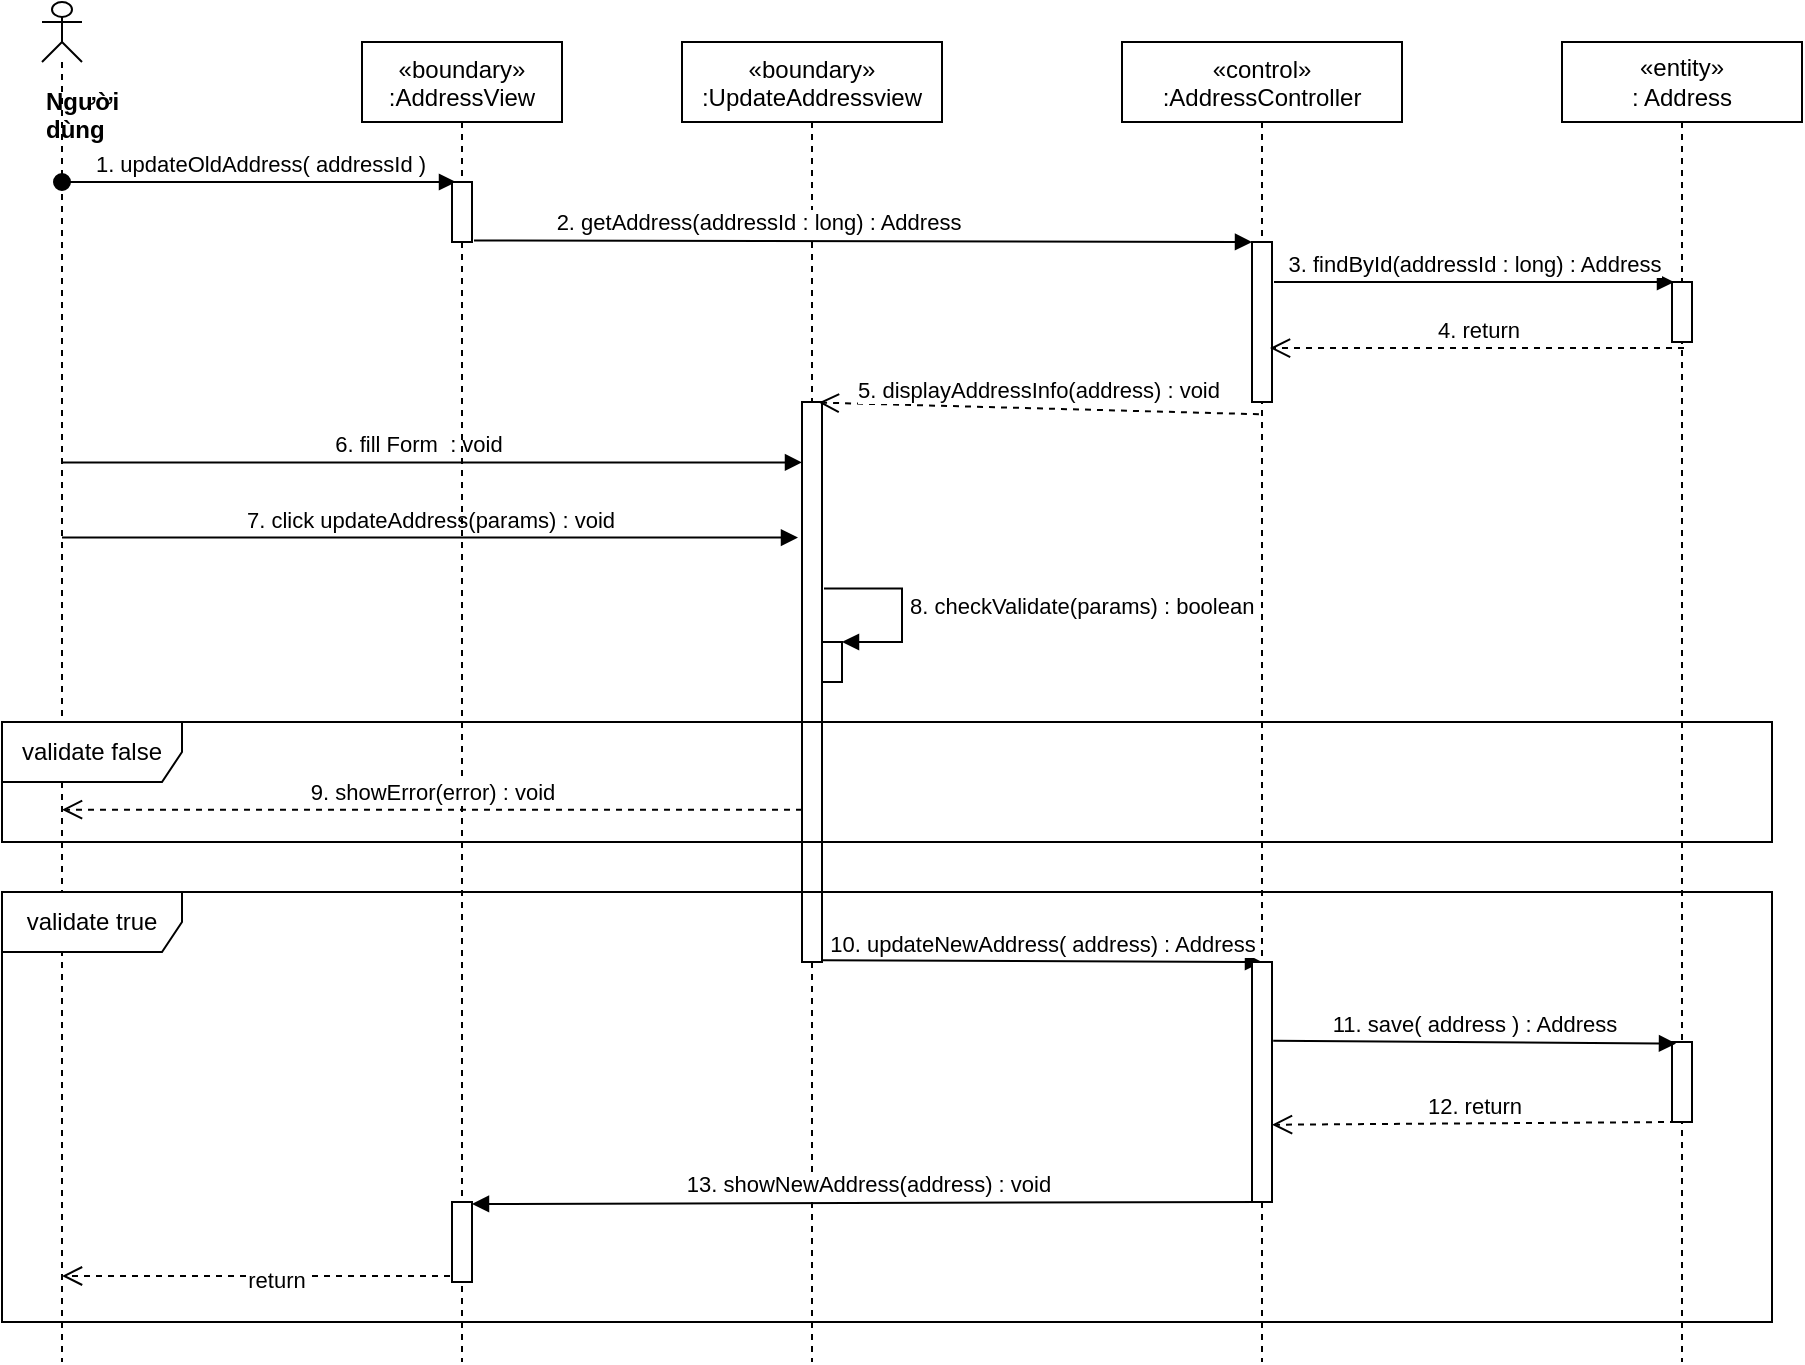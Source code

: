 <mxfile version="14.7.6" type="device"><diagram id="kgpKYQtTHZ0yAKxKKP6v" name="Page-1"><mxGraphModel dx="1888" dy="521" grid="1" gridSize="10" guides="1" tooltips="1" connect="1" arrows="1" fold="1" page="1" pageScale="1" pageWidth="850" pageHeight="1100" math="0" shadow="0"><root><mxCell id="0"/><mxCell id="1" parent="0"/><mxCell id="0-JiXTUDrd28F5XbbV1z-33" value="«boundary»&#10;:UpdateAddressview" style="shape=umlLifeline;perimeter=lifelinePerimeter;container=1;collapsible=0;recursiveResize=0;rounded=0;shadow=0;strokeWidth=1;" parent="1" vertex="1"><mxGeometry x="330" y="60" width="130" height="660" as="geometry"/></mxCell><mxCell id="0-JiXTUDrd28F5XbbV1z-34" value="" style="html=1;points=[];perimeter=orthogonalPerimeter;" parent="0-JiXTUDrd28F5XbbV1z-33" vertex="1"><mxGeometry x="60" y="180" width="10" height="280" as="geometry"/></mxCell><mxCell id="0-JiXTUDrd28F5XbbV1z-35" value="«control»&#10;:AddressController" style="shape=umlLifeline;perimeter=lifelinePerimeter;container=1;collapsible=0;recursiveResize=0;rounded=0;shadow=0;strokeWidth=1;size=40;" parent="1" vertex="1"><mxGeometry x="550" y="60" width="140" height="660" as="geometry"/></mxCell><mxCell id="0-JiXTUDrd28F5XbbV1z-36" value="&lt;div&gt;&lt;b&gt;Người dùng&lt;/b&gt;&lt;/div&gt;" style="shape=umlLifeline;participant=umlActor;perimeter=lifelinePerimeter;whiteSpace=wrap;html=1;container=1;collapsible=0;recursiveResize=0;verticalAlign=top;spacingTop=36;outlineConnect=0;align=left;size=30;" parent="1" vertex="1"><mxGeometry x="10" y="40" width="20" height="680" as="geometry"/></mxCell><mxCell id="0-JiXTUDrd28F5XbbV1z-37" value="1. updateOldAddress( addressId )" style="html=1;verticalAlign=bottom;startArrow=oval;startFill=1;endArrow=block;startSize=8;entryX=0.2;entryY=0;entryDx=0;entryDy=0;entryPerimeter=0;" parent="1" source="0-JiXTUDrd28F5XbbV1z-36" target="0-JiXTUDrd28F5XbbV1z-46" edge="1"><mxGeometry width="60" relative="1" as="geometry"><mxPoint x="390" y="220" as="sourcePoint"/><mxPoint x="450" y="220" as="targetPoint"/></mxGeometry></mxCell><mxCell id="0-JiXTUDrd28F5XbbV1z-38" value="6. fill Form&amp;nbsp; : void" style="html=1;verticalAlign=bottom;endArrow=block;entryX=0;entryY=0.108;entryDx=0;entryDy=0;entryPerimeter=0;" parent="1" source="0-JiXTUDrd28F5XbbV1z-36" target="0-JiXTUDrd28F5XbbV1z-34" edge="1"><mxGeometry x="-0.037" width="80" relative="1" as="geometry"><mxPoint x="380" y="220" as="sourcePoint"/><mxPoint x="310" y="211" as="targetPoint"/><mxPoint as="offset"/></mxGeometry></mxCell><mxCell id="0-JiXTUDrd28F5XbbV1z-39" value="7. click updateAddress(params) : void" style="html=1;verticalAlign=bottom;endArrow=block;entryX=-0.2;entryY=0.242;entryDx=0;entryDy=0;entryPerimeter=0;" parent="1" source="0-JiXTUDrd28F5XbbV1z-36" target="0-JiXTUDrd28F5XbbV1z-34" edge="1"><mxGeometry width="80" relative="1" as="geometry"><mxPoint x="380" y="320" as="sourcePoint"/><mxPoint x="388" y="350" as="targetPoint"/></mxGeometry></mxCell><mxCell id="0-JiXTUDrd28F5XbbV1z-40" value="10. updateNewAddress( address) : Address" style="html=1;verticalAlign=bottom;endArrow=block;entryX=0.5;entryY=0;entryDx=0;entryDy=0;entryPerimeter=0;startArrow=none;exitX=1;exitY=0.997;exitDx=0;exitDy=0;exitPerimeter=0;" parent="1" source="0-JiXTUDrd28F5XbbV1z-34" target="0-JiXTUDrd28F5XbbV1z-54" edge="1"><mxGeometry width="80" relative="1" as="geometry"><mxPoint x="470" y="480" as="sourcePoint"/><mxPoint x="460" y="320" as="targetPoint"/></mxGeometry></mxCell><mxCell id="0-JiXTUDrd28F5XbbV1z-41" value="&lt;span&gt;«entity»&lt;br&gt;&lt;/span&gt;: Address" style="shape=umlLifeline;perimeter=lifelinePerimeter;whiteSpace=wrap;html=1;container=1;collapsible=0;recursiveResize=0;outlineConnect=0;" parent="1" vertex="1"><mxGeometry x="770" y="60" width="120" height="660" as="geometry"/></mxCell><mxCell id="0-JiXTUDrd28F5XbbV1z-42" value="" style="points=[];perimeter=orthogonalPerimeter;rounded=0;shadow=0;strokeWidth=1;" parent="0-JiXTUDrd28F5XbbV1z-41" vertex="1"><mxGeometry x="55" y="500" width="10" height="40" as="geometry"/></mxCell><mxCell id="0-JiXTUDrd28F5XbbV1z-43" value="11. save( address ) : Address" style="html=1;verticalAlign=bottom;endArrow=block;exitX=1.06;exitY=0.328;exitDx=0;exitDy=0;exitPerimeter=0;entryX=0.2;entryY=0.02;entryDx=0;entryDy=0;entryPerimeter=0;" parent="1" source="0-JiXTUDrd28F5XbbV1z-54" target="0-JiXTUDrd28F5XbbV1z-42" edge="1"><mxGeometry width="80" relative="1" as="geometry"><mxPoint x="590" y="400" as="sourcePoint"/><mxPoint x="750" y="500" as="targetPoint"/></mxGeometry></mxCell><mxCell id="0-JiXTUDrd28F5XbbV1z-44" value="12. return" style="html=1;verticalAlign=bottom;endArrow=open;dashed=1;endSize=8;entryX=1;entryY=0.678;entryDx=0;entryDy=0;entryPerimeter=0;exitX=0.2;exitY=1;exitDx=0;exitDy=0;exitPerimeter=0;" parent="1" source="0-JiXTUDrd28F5XbbV1z-42" target="0-JiXTUDrd28F5XbbV1z-54" edge="1"><mxGeometry relative="1" as="geometry"><mxPoint x="810" y="541" as="sourcePoint"/><mxPoint x="640" y="540" as="targetPoint"/></mxGeometry></mxCell><mxCell id="0-JiXTUDrd28F5XbbV1z-45" value="«boundary»&#10;:AddressView" style="shape=umlLifeline;perimeter=lifelinePerimeter;container=1;collapsible=0;recursiveResize=0;rounded=0;shadow=0;strokeWidth=1;" parent="1" vertex="1"><mxGeometry x="170" y="60" width="100" height="660" as="geometry"/></mxCell><mxCell id="0-JiXTUDrd28F5XbbV1z-46" value="" style="points=[];perimeter=orthogonalPerimeter;rounded=0;shadow=0;strokeWidth=1;" parent="0-JiXTUDrd28F5XbbV1z-45" vertex="1"><mxGeometry x="45" y="70" width="10" height="30" as="geometry"/></mxCell><mxCell id="0-JiXTUDrd28F5XbbV1z-47" value=".&amp;nbsp;" style="html=1;verticalAlign=bottom;endArrow=block;exitX=1.1;exitY=0.975;exitDx=0;exitDy=0;exitPerimeter=0;" parent="1" source="0-JiXTUDrd28F5XbbV1z-46" target="0-JiXTUDrd28F5XbbV1z-58" edge="1"><mxGeometry width="80" relative="1" as="geometry"><mxPoint x="220" y="180" as="sourcePoint"/><mxPoint x="530" y="180" as="targetPoint"/></mxGeometry></mxCell><mxCell id="0-JiXTUDrd28F5XbbV1z-48" value="2. getAddress(addressId : long) : Address" style="edgeLabel;html=1;align=center;verticalAlign=middle;resizable=0;points=[];" parent="0-JiXTUDrd28F5XbbV1z-47" vertex="1" connectable="0"><mxGeometry x="-0.344" y="-2" relative="1" as="geometry"><mxPoint x="14" y="-12" as="offset"/></mxGeometry></mxCell><mxCell id="0-JiXTUDrd28F5XbbV1z-49" value="" style="html=1;points=[];perimeter=orthogonalPerimeter;" parent="1" vertex="1"><mxGeometry x="400" y="360" width="10" height="20" as="geometry"/></mxCell><mxCell id="0-JiXTUDrd28F5XbbV1z-50" value="8. checkValidate(params) : boolean" style="edgeStyle=orthogonalEdgeStyle;html=1;align=left;spacingLeft=2;endArrow=block;rounded=0;entryX=1;entryY=0;exitX=1.1;exitY=0.333;exitDx=0;exitDy=0;exitPerimeter=0;" parent="1" source="0-JiXTUDrd28F5XbbV1z-34" target="0-JiXTUDrd28F5XbbV1z-49" edge="1"><mxGeometry relative="1" as="geometry"><mxPoint x="470" y="350" as="sourcePoint"/><Array as="points"><mxPoint x="440" y="333"/><mxPoint x="440" y="360"/></Array></mxGeometry></mxCell><mxCell id="0-JiXTUDrd28F5XbbV1z-51" value="9. showError(error) : void" style="html=1;verticalAlign=bottom;endArrow=open;dashed=1;endSize=8;exitX=0;exitY=0.728;exitDx=0;exitDy=0;exitPerimeter=0;" parent="1" source="0-JiXTUDrd28F5XbbV1z-34" target="0-JiXTUDrd28F5XbbV1z-36" edge="1"><mxGeometry relative="1" as="geometry"><mxPoint x="337" y="390" as="sourcePoint"/><mxPoint x="380" y="330" as="targetPoint"/></mxGeometry></mxCell><mxCell id="0-JiXTUDrd28F5XbbV1z-54" value="" style="points=[];perimeter=orthogonalPerimeter;rounded=0;shadow=0;strokeWidth=1;" parent="1" vertex="1"><mxGeometry x="615" y="520" width="10" height="120" as="geometry"/></mxCell><mxCell id="0-JiXTUDrd28F5XbbV1z-55" value="" style="html=1;points=[];perimeter=orthogonalPerimeter;" parent="1" vertex="1"><mxGeometry x="215" y="640" width="10" height="40" as="geometry"/></mxCell><mxCell id="0-JiXTUDrd28F5XbbV1z-56" value="" style="html=1;verticalAlign=bottom;endArrow=open;dashed=1;endSize=8;exitX=-0.1;exitY=0.925;exitDx=0;exitDy=0;exitPerimeter=0;" parent="1" source="0-JiXTUDrd28F5XbbV1z-55" target="0-JiXTUDrd28F5XbbV1z-36" edge="1"><mxGeometry relative="1" as="geometry"><mxPoint x="460" y="530" as="sourcePoint"/><mxPoint x="380" y="530" as="targetPoint"/></mxGeometry></mxCell><mxCell id="p-B5PDGDYLNw39Xi-kSn-3" value="return" style="edgeLabel;html=1;align=center;verticalAlign=middle;resizable=0;points=[];" parent="0-JiXTUDrd28F5XbbV1z-56" vertex="1" connectable="0"><mxGeometry x="-0.105" y="2" relative="1" as="geometry"><mxPoint as="offset"/></mxGeometry></mxCell><mxCell id="0-JiXTUDrd28F5XbbV1z-58" value="" style="html=1;points=[];perimeter=orthogonalPerimeter;" parent="1" vertex="1"><mxGeometry x="615" y="160" width="10" height="80" as="geometry"/></mxCell><mxCell id="0-JiXTUDrd28F5XbbV1z-59" value="3. findById(addressId : long) : Address" style="html=1;verticalAlign=bottom;endArrow=block;exitX=1.1;exitY=0.25;exitDx=0;exitDy=0;exitPerimeter=0;entryX=0.1;entryY=0;entryDx=0;entryDy=0;entryPerimeter=0;" parent="1" source="0-JiXTUDrd28F5XbbV1z-58" target="0-JiXTUDrd28F5XbbV1z-60" edge="1"><mxGeometry width="80" relative="1" as="geometry"><mxPoint x="640" y="220" as="sourcePoint"/><mxPoint x="460" y="220" as="targetPoint"/></mxGeometry></mxCell><mxCell id="0-JiXTUDrd28F5XbbV1z-60" value="" style="html=1;points=[];perimeter=orthogonalPerimeter;" parent="1" vertex="1"><mxGeometry x="825" y="180" width="10" height="30" as="geometry"/></mxCell><mxCell id="0-JiXTUDrd28F5XbbV1z-61" value="4. return" style="html=1;verticalAlign=bottom;endArrow=open;dashed=1;endSize=8;exitX=0.6;exitY=1.1;exitDx=0;exitDy=0;exitPerimeter=0;entryX=0.9;entryY=0.663;entryDx=0;entryDy=0;entryPerimeter=0;" parent="1" source="0-JiXTUDrd28F5XbbV1z-60" target="0-JiXTUDrd28F5XbbV1z-58" edge="1"><mxGeometry relative="1" as="geometry"><mxPoint x="460" y="220" as="sourcePoint"/><mxPoint x="630" y="220" as="targetPoint"/></mxGeometry></mxCell><mxCell id="0-JiXTUDrd28F5XbbV1z-62" value="5. displayAddressInfo(address) : void" style="html=1;verticalAlign=bottom;endArrow=open;dashed=1;endSize=8;entryX=0.84;entryY=0.001;entryDx=0;entryDy=0;entryPerimeter=0;exitX=0.489;exitY=0.282;exitDx=0;exitDy=0;exitPerimeter=0;" parent="1" source="0-JiXTUDrd28F5XbbV1z-35" target="0-JiXTUDrd28F5XbbV1z-34" edge="1"><mxGeometry relative="1" as="geometry"><mxPoint x="600" y="222" as="sourcePoint"/><mxPoint x="410" y="220" as="targetPoint"/></mxGeometry></mxCell><mxCell id="0-JiXTUDrd28F5XbbV1z-66" value="validate true" style="shape=umlFrame;whiteSpace=wrap;html=1;width=90;height=30;" parent="1" vertex="1"><mxGeometry x="-10" y="485" width="885" height="215" as="geometry"/></mxCell><mxCell id="0-JiXTUDrd28F5XbbV1z-52" value="validate false" style="shape=umlFrame;whiteSpace=wrap;html=1;width=90;height=30;" parent="1" vertex="1"><mxGeometry x="-10" y="400" width="885" height="60" as="geometry"/></mxCell><mxCell id="p-B5PDGDYLNw39Xi-kSn-2" value="13. showNewAddress(address) : void" style="html=1;verticalAlign=bottom;endArrow=block;exitX=0.5;exitY=1;exitDx=0;exitDy=0;exitPerimeter=0;entryX=1;entryY=0.025;entryDx=0;entryDy=0;entryPerimeter=0;" parent="1" source="0-JiXTUDrd28F5XbbV1z-54" target="0-JiXTUDrd28F5XbbV1z-55" edge="1"><mxGeometry width="80" relative="1" as="geometry"><mxPoint x="340" y="460" as="sourcePoint"/><mxPoint x="230" y="570" as="targetPoint"/></mxGeometry></mxCell></root></mxGraphModel></diagram></mxfile>